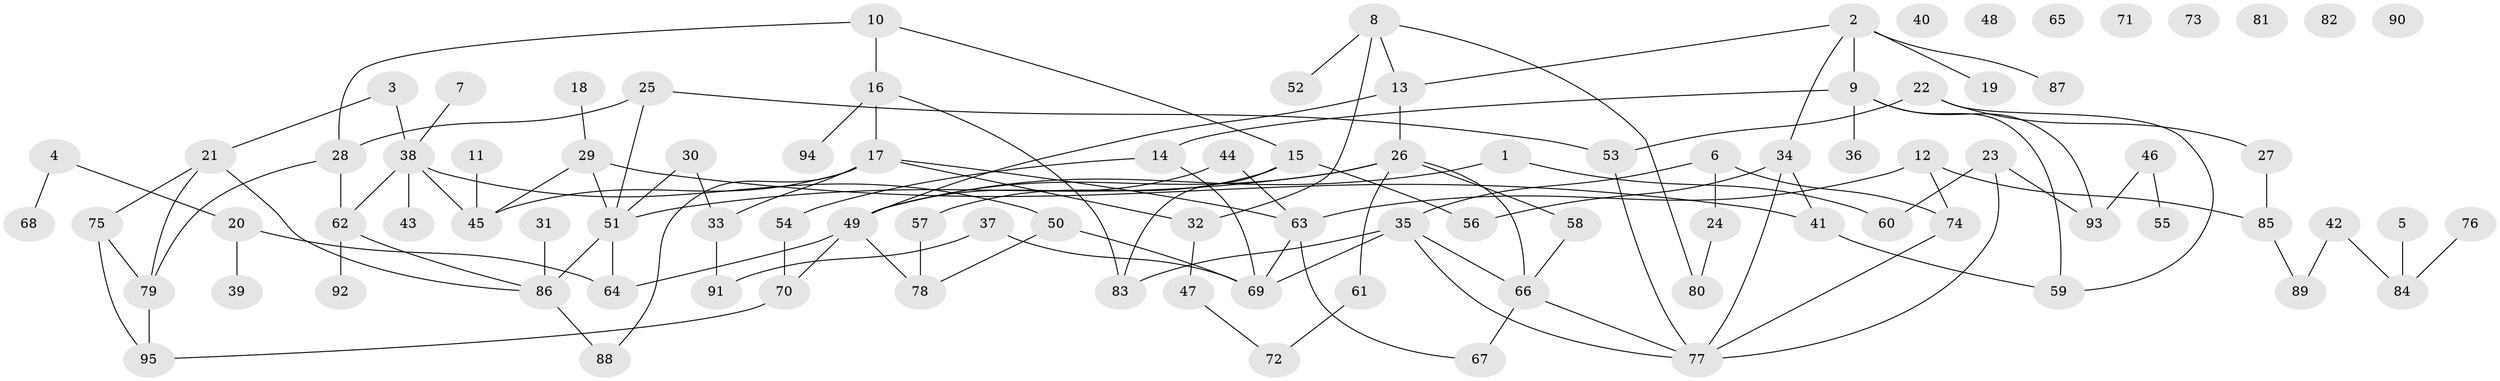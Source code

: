 // Generated by graph-tools (version 1.1) at 2025/40/03/09/25 04:40:36]
// undirected, 95 vertices, 125 edges
graph export_dot {
graph [start="1"]
  node [color=gray90,style=filled];
  1;
  2;
  3;
  4;
  5;
  6;
  7;
  8;
  9;
  10;
  11;
  12;
  13;
  14;
  15;
  16;
  17;
  18;
  19;
  20;
  21;
  22;
  23;
  24;
  25;
  26;
  27;
  28;
  29;
  30;
  31;
  32;
  33;
  34;
  35;
  36;
  37;
  38;
  39;
  40;
  41;
  42;
  43;
  44;
  45;
  46;
  47;
  48;
  49;
  50;
  51;
  52;
  53;
  54;
  55;
  56;
  57;
  58;
  59;
  60;
  61;
  62;
  63;
  64;
  65;
  66;
  67;
  68;
  69;
  70;
  71;
  72;
  73;
  74;
  75;
  76;
  77;
  78;
  79;
  80;
  81;
  82;
  83;
  84;
  85;
  86;
  87;
  88;
  89;
  90;
  91;
  92;
  93;
  94;
  95;
  1 -- 49;
  1 -- 60;
  2 -- 9;
  2 -- 13;
  2 -- 19;
  2 -- 34;
  2 -- 87;
  3 -- 21;
  3 -- 38;
  4 -- 20;
  4 -- 68;
  5 -- 84;
  6 -- 24;
  6 -- 35;
  6 -- 74;
  7 -- 38;
  8 -- 13;
  8 -- 32;
  8 -- 52;
  8 -- 80;
  9 -- 14;
  9 -- 36;
  9 -- 59;
  9 -- 93;
  10 -- 15;
  10 -- 16;
  10 -- 28;
  11 -- 45;
  12 -- 63;
  12 -- 74;
  12 -- 85;
  13 -- 26;
  13 -- 49;
  14 -- 54;
  14 -- 69;
  15 -- 56;
  15 -- 57;
  15 -- 83;
  16 -- 17;
  16 -- 83;
  16 -- 94;
  17 -- 32;
  17 -- 33;
  17 -- 45;
  17 -- 63;
  17 -- 88;
  18 -- 29;
  20 -- 39;
  20 -- 64;
  21 -- 75;
  21 -- 79;
  21 -- 86;
  22 -- 27;
  22 -- 53;
  22 -- 59;
  23 -- 60;
  23 -- 77;
  23 -- 93;
  24 -- 80;
  25 -- 28;
  25 -- 51;
  25 -- 53;
  26 -- 49;
  26 -- 51;
  26 -- 58;
  26 -- 61;
  26 -- 66;
  27 -- 85;
  28 -- 62;
  28 -- 79;
  29 -- 41;
  29 -- 45;
  29 -- 51;
  30 -- 33;
  30 -- 51;
  31 -- 86;
  32 -- 47;
  33 -- 91;
  34 -- 41;
  34 -- 56;
  34 -- 77;
  35 -- 66;
  35 -- 69;
  35 -- 77;
  35 -- 83;
  37 -- 69;
  37 -- 91;
  38 -- 43;
  38 -- 45;
  38 -- 50;
  38 -- 62;
  41 -- 59;
  42 -- 84;
  42 -- 89;
  44 -- 49;
  44 -- 63;
  46 -- 55;
  46 -- 93;
  47 -- 72;
  49 -- 64;
  49 -- 70;
  49 -- 78;
  50 -- 69;
  50 -- 78;
  51 -- 64;
  51 -- 86;
  53 -- 77;
  54 -- 70;
  57 -- 78;
  58 -- 66;
  61 -- 72;
  62 -- 86;
  62 -- 92;
  63 -- 67;
  63 -- 69;
  66 -- 67;
  66 -- 77;
  70 -- 95;
  74 -- 77;
  75 -- 79;
  75 -- 95;
  76 -- 84;
  79 -- 95;
  85 -- 89;
  86 -- 88;
}
